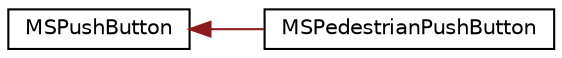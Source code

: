 digraph "Graphical Class Hierarchy"
{
  edge [fontname="Helvetica",fontsize="10",labelfontname="Helvetica",labelfontsize="10"];
  node [fontname="Helvetica",fontsize="10",shape=record];
  rankdir="LR";
  Node0 [label="MSPushButton",height=0.2,width=0.4,color="black", fillcolor="white", style="filled",URL="$da/de2/class_m_s_push_button.html"];
  Node0 -> Node1 [dir="back",color="firebrick4",fontsize="10",style="solid",fontname="Helvetica"];
  Node1 [label="MSPedestrianPushButton",height=0.2,width=0.4,color="black", fillcolor="white", style="filled",URL="$d5/d8f/class_m_s_pedestrian_push_button.html"];
}
